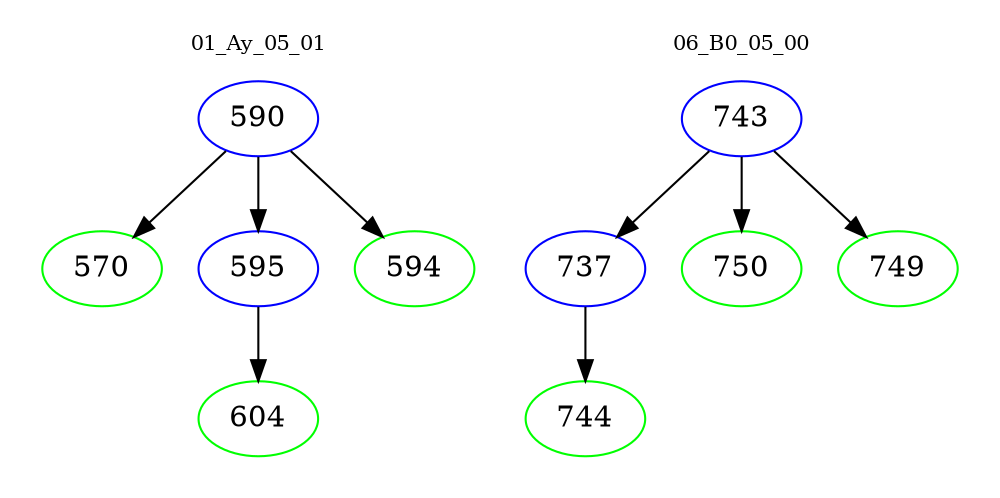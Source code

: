digraph{
subgraph cluster_0 {
color = white
label = "01_Ay_05_01";
fontsize=10;
T0_590 [label="590", color="blue"]
T0_590 -> T0_570 [color="black"]
T0_570 [label="570", color="green"]
T0_590 -> T0_595 [color="black"]
T0_595 [label="595", color="blue"]
T0_595 -> T0_604 [color="black"]
T0_604 [label="604", color="green"]
T0_590 -> T0_594 [color="black"]
T0_594 [label="594", color="green"]
}
subgraph cluster_1 {
color = white
label = "06_B0_05_00";
fontsize=10;
T1_743 [label="743", color="blue"]
T1_743 -> T1_737 [color="black"]
T1_737 [label="737", color="blue"]
T1_737 -> T1_744 [color="black"]
T1_744 [label="744", color="green"]
T1_743 -> T1_750 [color="black"]
T1_750 [label="750", color="green"]
T1_743 -> T1_749 [color="black"]
T1_749 [label="749", color="green"]
}
}
